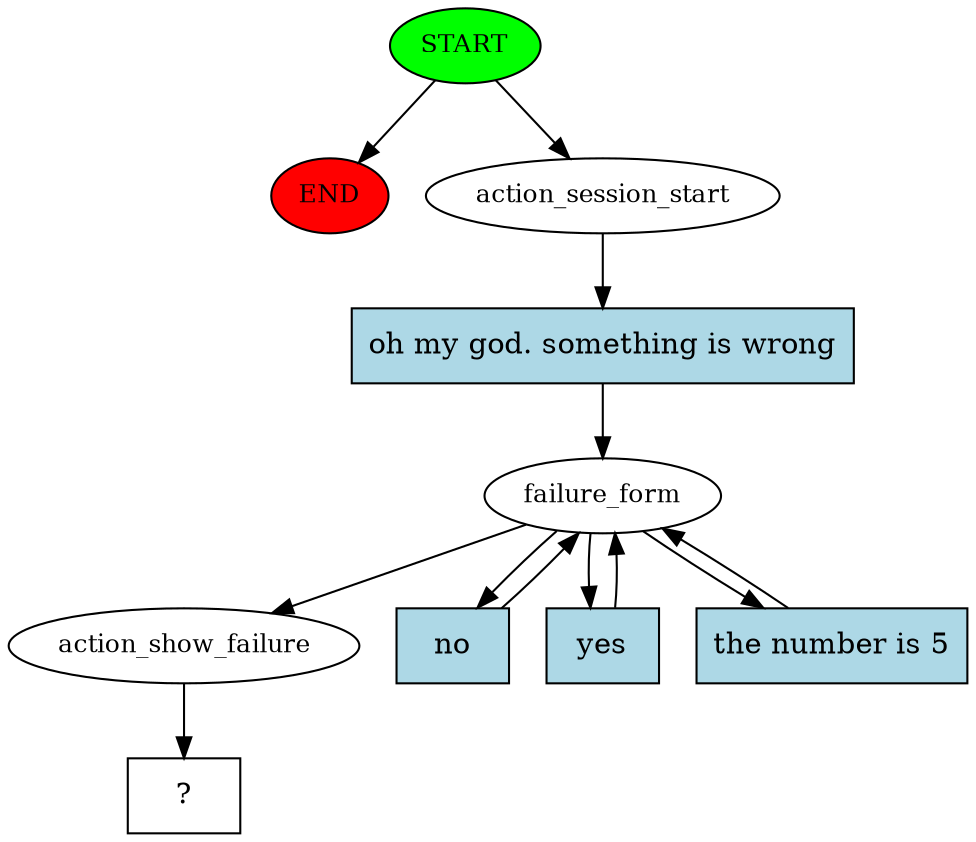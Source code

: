 digraph  {
0 [class="start active", fillcolor=green, fontsize=12, label=START, style=filled];
"-1" [class=end, fillcolor=red, fontsize=12, label=END, style=filled];
1 [class=active, fontsize=12, label=action_session_start];
2 [class=active, fontsize=12, label=failure_form];
9 [class=active, fontsize=12, label=action_show_failure];
10 [class="intent dashed active", label="  ?  ", shape=rect];
11 [class="intent active", fillcolor=lightblue, label="oh my god. something is wrong", shape=rect, style=filled];
12 [class="intent active", fillcolor=lightblue, label=no, shape=rect, style=filled];
13 [class="intent active", fillcolor=lightblue, label=yes, shape=rect, style=filled];
14 [class="intent active", fillcolor=lightblue, label="the number is 5", shape=rect, style=filled];
0 -> "-1"  [class="", key=NONE, label=""];
0 -> 1  [class=active, key=NONE, label=""];
1 -> 11  [class=active, key=0];
2 -> 9  [class=active, key=NONE, label=""];
2 -> 12  [class=active, key=0];
2 -> 13  [class=active, key=0];
2 -> 14  [class=active, key=0];
9 -> 10  [class=active, key=NONE, label=""];
11 -> 2  [class=active, key=0];
12 -> 2  [class=active, key=0];
13 -> 2  [class=active, key=0];
14 -> 2  [class=active, key=0];
}
